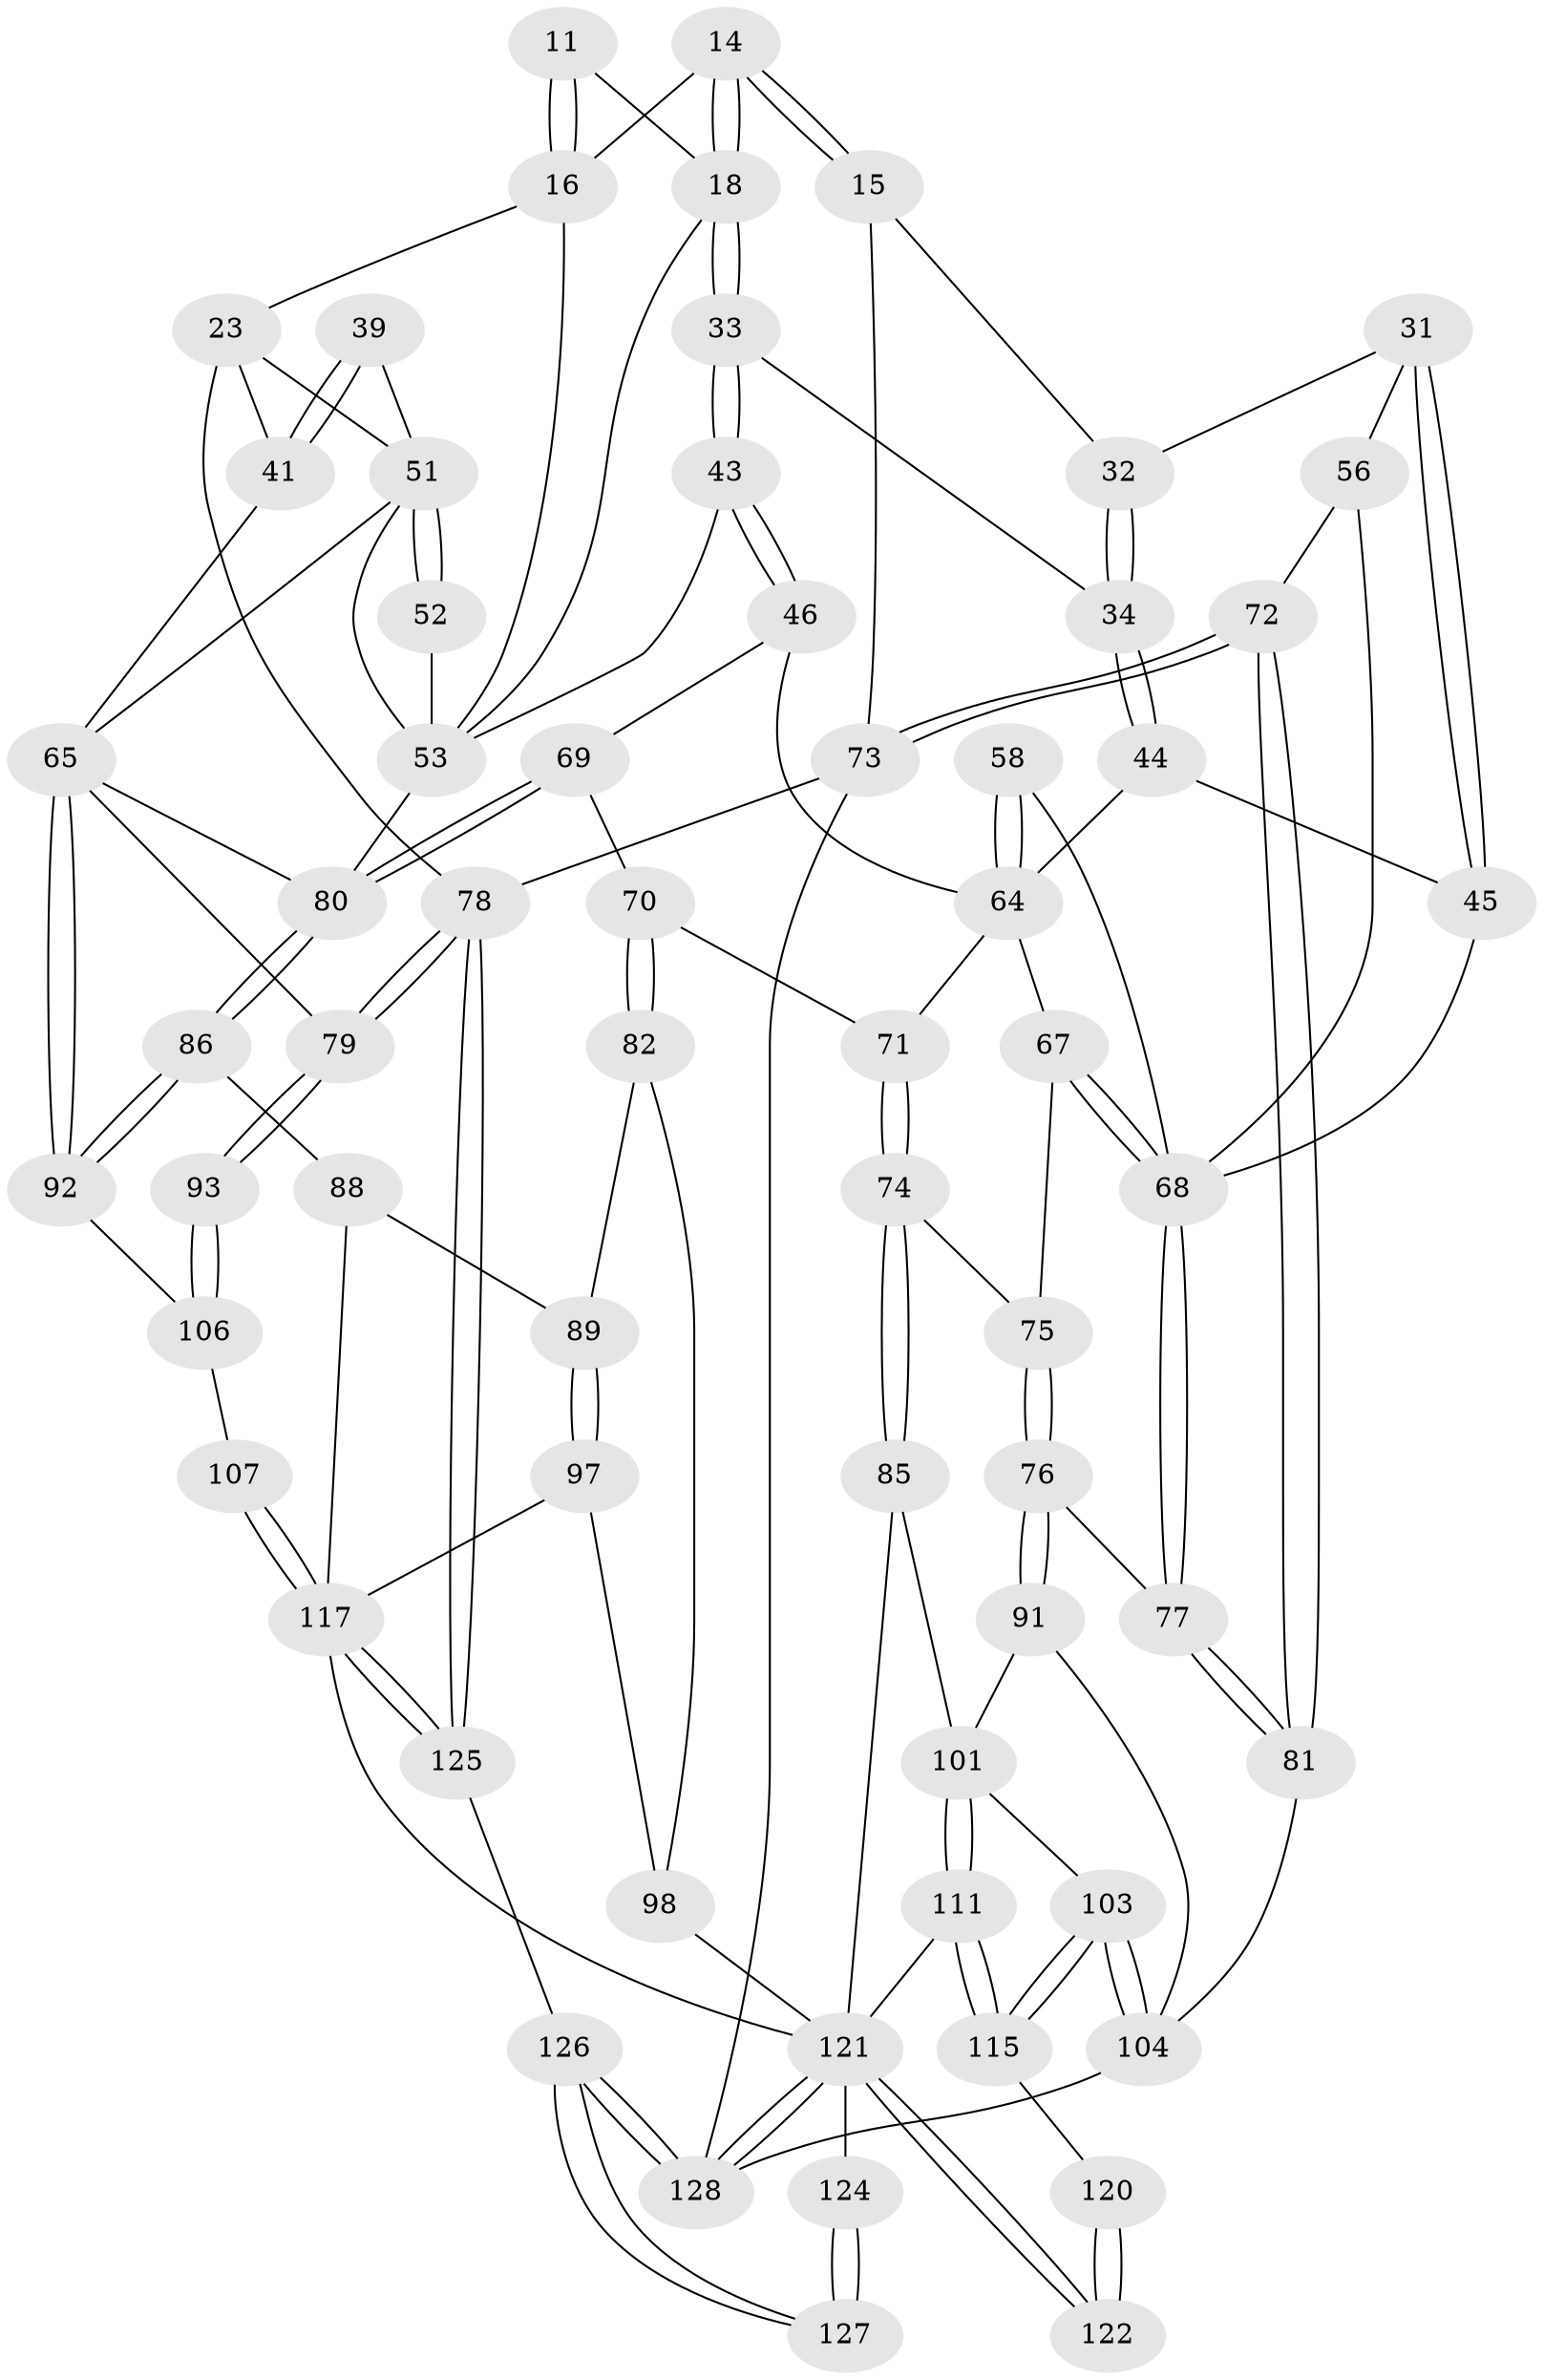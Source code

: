 // original degree distribution, {3: 0.0234375, 6: 0.2421875, 5: 0.4921875, 4: 0.2421875}
// Generated by graph-tools (version 1.1) at 2025/06/03/04/25 22:06:49]
// undirected, 64 vertices, 147 edges
graph export_dot {
graph [start="1"]
  node [color=gray90,style=filled];
  11 [pos="+0.6348196743289525+0.04805578000852206"];
  14 [pos="+0.5006825143431873+0.14524844738204964",super="+13+6"];
  15 [pos="+0.4062430874061478+0.09113638997088025",super="+4"];
  16 [pos="+0.6802881835880654+0.09589549337287963",super="+10"];
  18 [pos="+0.5404094965540202+0.18524609686274032",super="+17"];
  23 [pos="+0.9290307767469823+0.09634526270730724",super="+8+22"];
  31 [pos="+0.29288021730676894+0.16188512652447185"];
  32 [pos="+0.4056722855696877+0.0915411598563718"];
  33 [pos="+0.532788897668125+0.2231696837796776"];
  34 [pos="+0.4264701735439061+0.27335092630181923"];
  39 [pos="+0.9314532589517701+0.27537836797731285",super="+35"];
  41 [pos="+1+0.33571749436693216",super="+28"];
  43 [pos="+0.5531858666145534+0.3643099978891519"];
  44 [pos="+0.36496896169234155+0.3205366161414942"];
  45 [pos="+0.3223511750757471+0.2722143849557772"];
  46 [pos="+0.5464808782580421+0.38063782015188113"];
  51 [pos="+0.8787579473268565+0.4276543315881984",super="+40+36"];
  52 [pos="+0.8252258168135317+0.39249775715575297",super="+37"];
  53 [pos="+0.7365268802303464+0.40869586523641427",super="+42"];
  56 [pos="+0.023922742691422104+0.47905471606437094",super="+55+30"];
  58 [pos="+0.32343061480368357+0.42157332954159044"];
  64 [pos="+0.33304244725654986+0.4649118832434599",super="+63+48"];
  65 [pos="+0.9106562030498548+0.5523420097813336",super="+50"];
  67 [pos="+0.32550723344831456+0.47435372462769837"];
  68 [pos="+0.1682042052743914+0.5697197392298687",super="+60+59+54"];
  69 [pos="+0.5824992202914908+0.5515295787367537",super="+62"];
  70 [pos="+0.5537189522752737+0.5822613265817872"];
  71 [pos="+0.451503850502389+0.5786478385010662"];
  72 [pos="+0+0.6747166481194072",super="+57+29"];
  73 [pos="+0+1",super="+3"];
  74 [pos="+0.39907002106382533+0.6250836506799509"];
  75 [pos="+0.3350827222238564+0.5731994915600334"];
  76 [pos="+0.17216554257501476+0.584177471551661"];
  77 [pos="+0.17132702841111236+0.5821853161084103"];
  78 [pos="+1+1",super="+2"];
  79 [pos="+1+1"];
  80 [pos="+0.7197446327952017+0.68413046923986",super="+66+61"];
  81 [pos="+0+0.6955860454440875"];
  82 [pos="+0.5586972714141323+0.6134913765621962"];
  85 [pos="+0.3662913078645182+0.6995069918365001"];
  86 [pos="+0.7237179580498807+0.699578091605726"];
  88 [pos="+0.620691864892902+0.6986110937697916",super="+87"];
  89 [pos="+0.5696116963983944+0.649544108518319"];
  91 [pos="+0.18557887140981108+0.6502719586406803"];
  92 [pos="+0.8699394220922431+0.6853400460891045"];
  93 [pos="+1+1"];
  97 [pos="+0.5145519745073154+0.7491863641585044"];
  98 [pos="+0.4578306102407135+0.7517031040034717",super="+83"];
  101 [pos="+0.19578169256913847+0.7202251150402843",super="+90"];
  103 [pos="+0.08776463926944196+0.8907156400229653",super="+102"];
  104 [pos="+0.08419683995504529+0.8946453967092849",super="+96+95"];
  106 [pos="+0.7457364828367266+0.8732300657209409",super="+94"];
  107 [pos="+0.7103803998936754+0.8876785247477791"];
  111 [pos="+0.19798368192718163+0.7813560360318157"];
  115 [pos="+0.12502498764301528+0.8652756684628474"];
  117 [pos="+0.6895696461784614+0.9294137156632731",super="+112+100+105"];
  120 [pos="+0.22270453648133137+0.8562168288722104",super="+119"];
  121 [pos="+0.28581385921381824+0.9398117849139629",super="+109+108+116+110+84+114"];
  122 [pos="+0.2078264937688598+0.8916027802395723"];
  124 [pos="+0.4186407468789395+0.8886027381363324",super="+123"];
  125 [pos="+0.6449982750380265+1"];
  126 [pos="+0.5733732473444964+1"];
  127 [pos="+0.5629316150392575+1"];
  128 [pos="+0.21381677855272793+1",super="+118"];
  11 -- 16 [weight=2];
  11 -- 16;
  11 -- 18;
  14 -- 15 [weight=2];
  14 -- 15;
  14 -- 18 [weight=2];
  14 -- 18;
  14 -- 16;
  15 -- 32;
  15 -- 73;
  16 -- 23;
  16 -- 53;
  18 -- 33;
  18 -- 33;
  18 -- 53;
  23 -- 78 [weight=2];
  23 -- 51;
  23 -- 41 [weight=2];
  31 -- 32;
  31 -- 45;
  31 -- 45;
  31 -- 56;
  32 -- 34;
  32 -- 34;
  33 -- 34;
  33 -- 43;
  33 -- 43;
  34 -- 44;
  34 -- 44;
  39 -- 41 [weight=3];
  39 -- 41;
  39 -- 51 [weight=2];
  41 -- 65;
  43 -- 46;
  43 -- 46;
  43 -- 53;
  44 -- 45;
  44 -- 64;
  45 -- 68;
  46 -- 64;
  46 -- 69;
  51 -- 52 [weight=2];
  51 -- 52;
  51 -- 65;
  51 -- 53;
  52 -- 53 [weight=2];
  53 -- 80;
  56 -- 68 [weight=2];
  56 -- 72 [weight=2];
  58 -- 64 [weight=2];
  58 -- 64;
  58 -- 68;
  64 -- 67;
  64 -- 71;
  65 -- 92;
  65 -- 92;
  65 -- 79;
  65 -- 80;
  67 -- 68;
  67 -- 68;
  67 -- 75;
  68 -- 77;
  68 -- 77;
  69 -- 70;
  69 -- 80 [weight=2];
  69 -- 80;
  70 -- 71;
  70 -- 82;
  70 -- 82;
  71 -- 74;
  71 -- 74;
  72 -- 73 [weight=2];
  72 -- 73;
  72 -- 81;
  72 -- 81;
  73 -- 78 [weight=2];
  73 -- 128;
  74 -- 75;
  74 -- 85;
  74 -- 85;
  75 -- 76;
  75 -- 76;
  76 -- 77;
  76 -- 91;
  76 -- 91;
  77 -- 81;
  77 -- 81;
  78 -- 79;
  78 -- 79;
  78 -- 125;
  78 -- 125;
  79 -- 93;
  79 -- 93;
  80 -- 86;
  80 -- 86;
  81 -- 104;
  82 -- 89;
  82 -- 98;
  85 -- 101;
  85 -- 121;
  86 -- 92;
  86 -- 92;
  86 -- 88;
  88 -- 89;
  88 -- 117 [weight=2];
  89 -- 97;
  89 -- 97;
  91 -- 104;
  91 -- 101;
  92 -- 106;
  93 -- 106 [weight=2];
  93 -- 106;
  97 -- 98;
  97 -- 117;
  98 -- 121 [weight=2];
  101 -- 111;
  101 -- 111;
  101 -- 103;
  103 -- 104 [weight=2];
  103 -- 104;
  103 -- 115;
  103 -- 115;
  104 -- 128;
  106 -- 107;
  107 -- 117 [weight=2];
  107 -- 117;
  111 -- 115;
  111 -- 115;
  111 -- 121;
  115 -- 120;
  117 -- 125;
  117 -- 125;
  117 -- 121;
  120 -- 122 [weight=2];
  120 -- 122;
  121 -- 122;
  121 -- 122;
  121 -- 128;
  121 -- 128;
  121 -- 124 [weight=2];
  124 -- 127 [weight=2];
  124 -- 127;
  125 -- 126;
  126 -- 127;
  126 -- 127;
  126 -- 128;
  126 -- 128;
}
